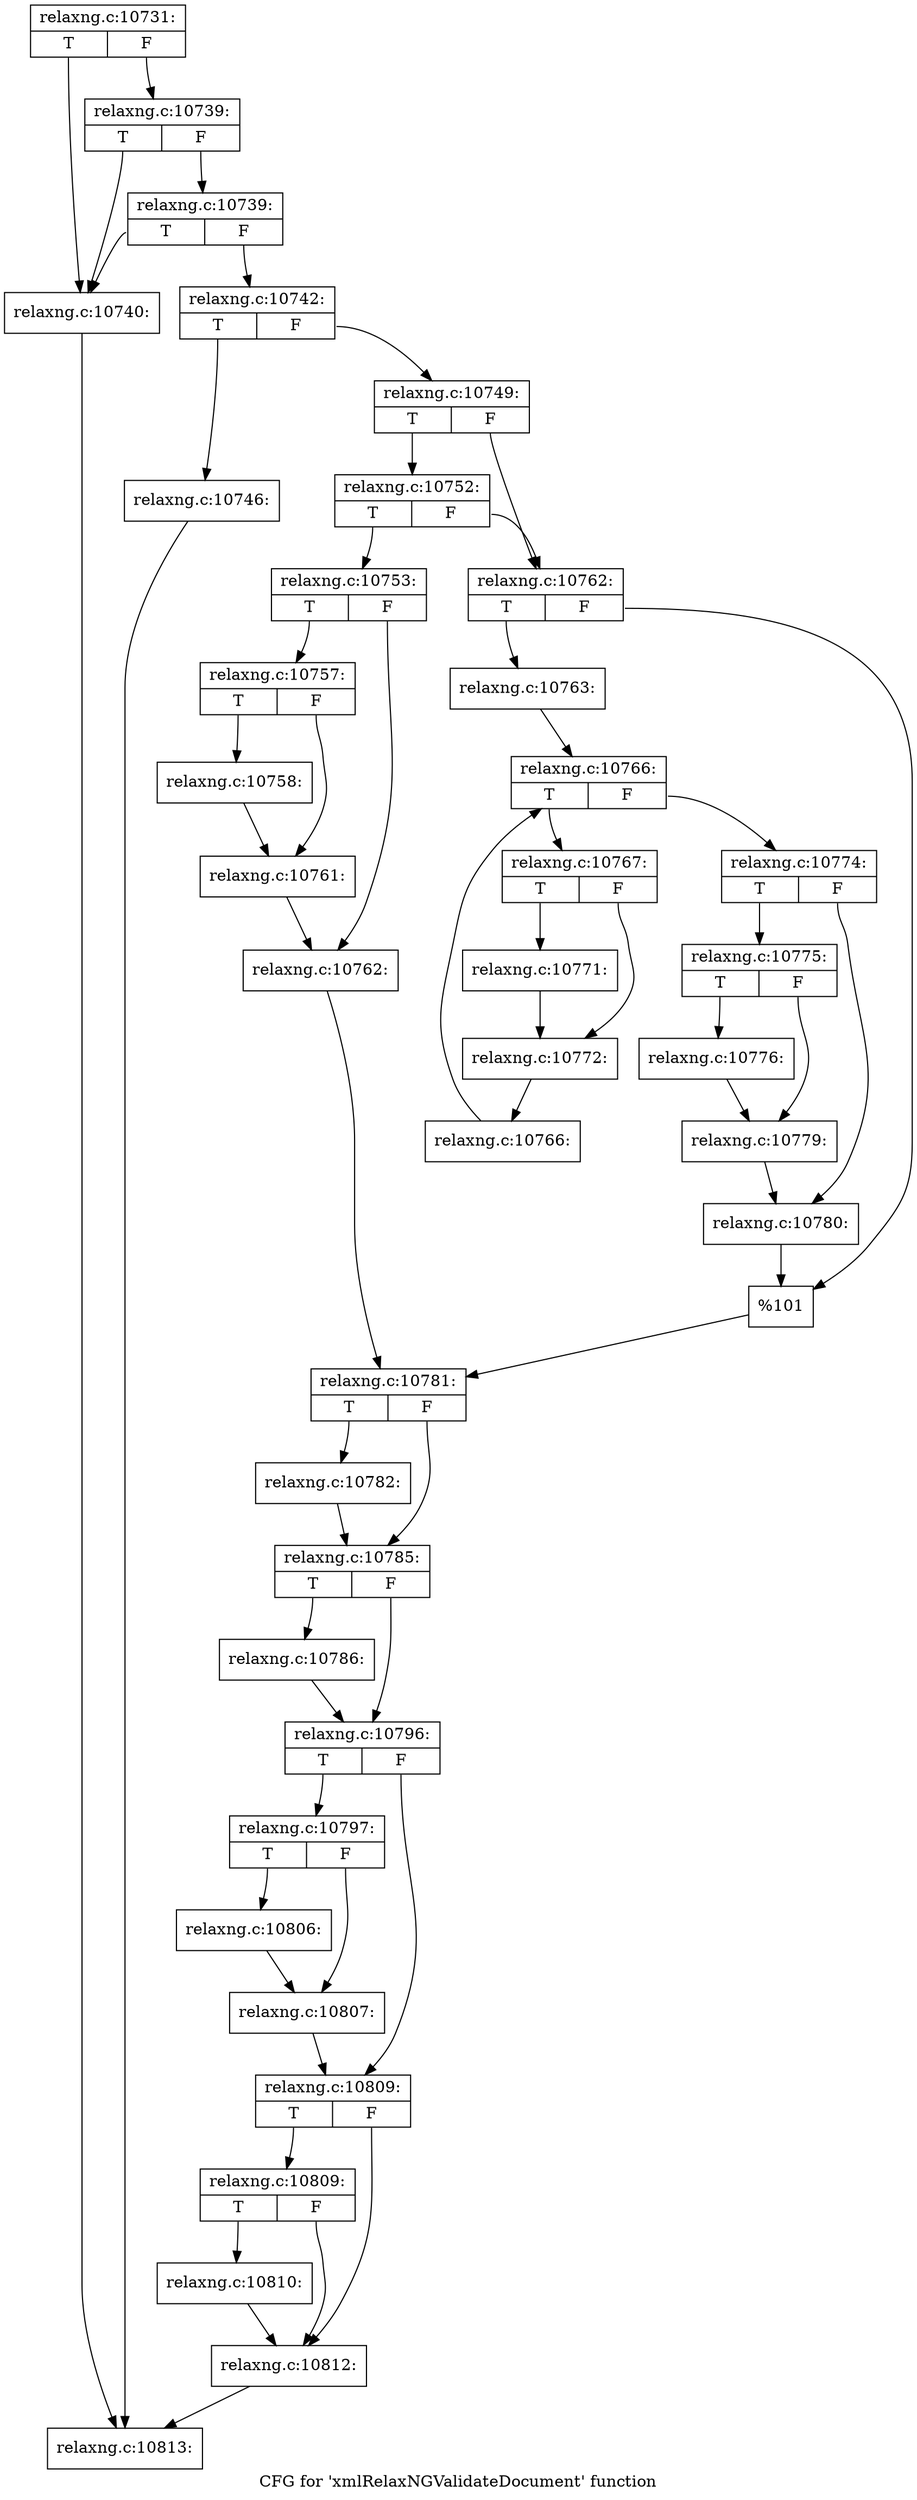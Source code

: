 digraph "CFG for 'xmlRelaxNGValidateDocument' function" {
	label="CFG for 'xmlRelaxNGValidateDocument' function";

	Node0x40471a0 [shape=record,label="{relaxng.c:10731:|{<s0>T|<s1>F}}"];
	Node0x40471a0:s0 -> Node0x404ead0;
	Node0x40471a0:s1 -> Node0x404ebf0;
	Node0x404ebf0 [shape=record,label="{relaxng.c:10739:|{<s0>T|<s1>F}}"];
	Node0x404ebf0:s0 -> Node0x404ead0;
	Node0x404ebf0:s1 -> Node0x404eb70;
	Node0x404eb70 [shape=record,label="{relaxng.c:10739:|{<s0>T|<s1>F}}"];
	Node0x404eb70:s0 -> Node0x404ead0;
	Node0x404eb70:s1 -> Node0x404eb20;
	Node0x404ead0 [shape=record,label="{relaxng.c:10740:}"];
	Node0x404ead0 -> Node0x404d6c0;
	Node0x404eb20 [shape=record,label="{relaxng.c:10742:|{<s0>T|<s1>F}}"];
	Node0x404eb20:s0 -> Node0x404fdc0;
	Node0x404eb20:s1 -> Node0x404fe10;
	Node0x404fdc0 [shape=record,label="{relaxng.c:10746:}"];
	Node0x404fdc0 -> Node0x404d6c0;
	Node0x404fe10 [shape=record,label="{relaxng.c:10749:|{<s0>T|<s1>F}}"];
	Node0x404fe10:s0 -> Node0x4050f20;
	Node0x404fe10:s1 -> Node0x4050ed0;
	Node0x4050f20 [shape=record,label="{relaxng.c:10752:|{<s0>T|<s1>F}}"];
	Node0x4050f20:s0 -> Node0x4050e30;
	Node0x4050f20:s1 -> Node0x4050ed0;
	Node0x4050e30 [shape=record,label="{relaxng.c:10753:|{<s0>T|<s1>F}}"];
	Node0x4050e30:s0 -> Node0x4051f20;
	Node0x4050e30:s1 -> Node0x4051f70;
	Node0x4051f20 [shape=record,label="{relaxng.c:10757:|{<s0>T|<s1>F}}"];
	Node0x4051f20:s0 -> Node0x4052330;
	Node0x4051f20:s1 -> Node0x4052380;
	Node0x4052330 [shape=record,label="{relaxng.c:10758:}"];
	Node0x4052330 -> Node0x4052380;
	Node0x4052380 [shape=record,label="{relaxng.c:10761:}"];
	Node0x4052380 -> Node0x4051f70;
	Node0x4051f70 [shape=record,label="{relaxng.c:10762:}"];
	Node0x4051f70 -> Node0x4050e80;
	Node0x4050ed0 [shape=record,label="{relaxng.c:10762:|{<s0>T|<s1>F}}"];
	Node0x4050ed0:s0 -> Node0x4052c10;
	Node0x4050ed0:s1 -> Node0x4052c60;
	Node0x4052c10 [shape=record,label="{relaxng.c:10763:}"];
	Node0x4052c10 -> Node0x4053900;
	Node0x4053900 [shape=record,label="{relaxng.c:10766:|{<s0>T|<s1>F}}"];
	Node0x4053900:s0 -> Node0x4053b80;
	Node0x4053900:s1 -> Node0x4053760;
	Node0x4053b80 [shape=record,label="{relaxng.c:10767:|{<s0>T|<s1>F}}"];
	Node0x4053b80:s0 -> Node0x4054bc0;
	Node0x4053b80:s1 -> Node0x4054c10;
	Node0x4054bc0 [shape=record,label="{relaxng.c:10771:}"];
	Node0x4054bc0 -> Node0x4054c10;
	Node0x4054c10 [shape=record,label="{relaxng.c:10772:}"];
	Node0x4054c10 -> Node0x4053af0;
	Node0x4053af0 [shape=record,label="{relaxng.c:10766:}"];
	Node0x4053af0 -> Node0x4053900;
	Node0x4053760 [shape=record,label="{relaxng.c:10774:|{<s0>T|<s1>F}}"];
	Node0x4053760:s0 -> Node0x40555a0;
	Node0x4053760:s1 -> Node0x40555f0;
	Node0x40555a0 [shape=record,label="{relaxng.c:10775:|{<s0>T|<s1>F}}"];
	Node0x40555a0:s0 -> Node0x40559e0;
	Node0x40555a0:s1 -> Node0x4055a30;
	Node0x40559e0 [shape=record,label="{relaxng.c:10776:}"];
	Node0x40559e0 -> Node0x4055a30;
	Node0x4055a30 [shape=record,label="{relaxng.c:10779:}"];
	Node0x4055a30 -> Node0x40555f0;
	Node0x40555f0 [shape=record,label="{relaxng.c:10780:}"];
	Node0x40555f0 -> Node0x4052c60;
	Node0x4052c60 [shape=record,label="{%101}"];
	Node0x4052c60 -> Node0x4050e80;
	Node0x4050e80 [shape=record,label="{relaxng.c:10781:|{<s0>T|<s1>F}}"];
	Node0x4050e80:s0 -> Node0x40563b0;
	Node0x4050e80:s1 -> Node0x4056400;
	Node0x40563b0 [shape=record,label="{relaxng.c:10782:}"];
	Node0x40563b0 -> Node0x4056400;
	Node0x4056400 [shape=record,label="{relaxng.c:10785:|{<s0>T|<s1>F}}"];
	Node0x4056400:s0 -> Node0x4056ee0;
	Node0x4056400:s1 -> Node0x4056f30;
	Node0x4056ee0 [shape=record,label="{relaxng.c:10786:}"];
	Node0x4056ee0 -> Node0x4056f30;
	Node0x4056f30 [shape=record,label="{relaxng.c:10796:|{<s0>T|<s1>F}}"];
	Node0x4056f30:s0 -> Node0x4057400;
	Node0x4056f30:s1 -> Node0x4057450;
	Node0x4057400 [shape=record,label="{relaxng.c:10797:|{<s0>T|<s1>F}}"];
	Node0x4057400:s0 -> Node0x405aae0;
	Node0x4057400:s1 -> Node0x405ab30;
	Node0x405aae0 [shape=record,label="{relaxng.c:10806:}"];
	Node0x405aae0 -> Node0x405ab30;
	Node0x405ab30 [shape=record,label="{relaxng.c:10807:}"];
	Node0x405ab30 -> Node0x4057450;
	Node0x4057450 [shape=record,label="{relaxng.c:10809:|{<s0>T|<s1>F}}"];
	Node0x4057450:s0 -> Node0x405ba50;
	Node0x4057450:s1 -> Node0x405ba00;
	Node0x405ba50 [shape=record,label="{relaxng.c:10809:|{<s0>T|<s1>F}}"];
	Node0x405ba50:s0 -> Node0x405b490;
	Node0x405ba50:s1 -> Node0x405ba00;
	Node0x405b490 [shape=record,label="{relaxng.c:10810:}"];
	Node0x405b490 -> Node0x405ba00;
	Node0x405ba00 [shape=record,label="{relaxng.c:10812:}"];
	Node0x405ba00 -> Node0x404d6c0;
	Node0x404d6c0 [shape=record,label="{relaxng.c:10813:}"];
}
